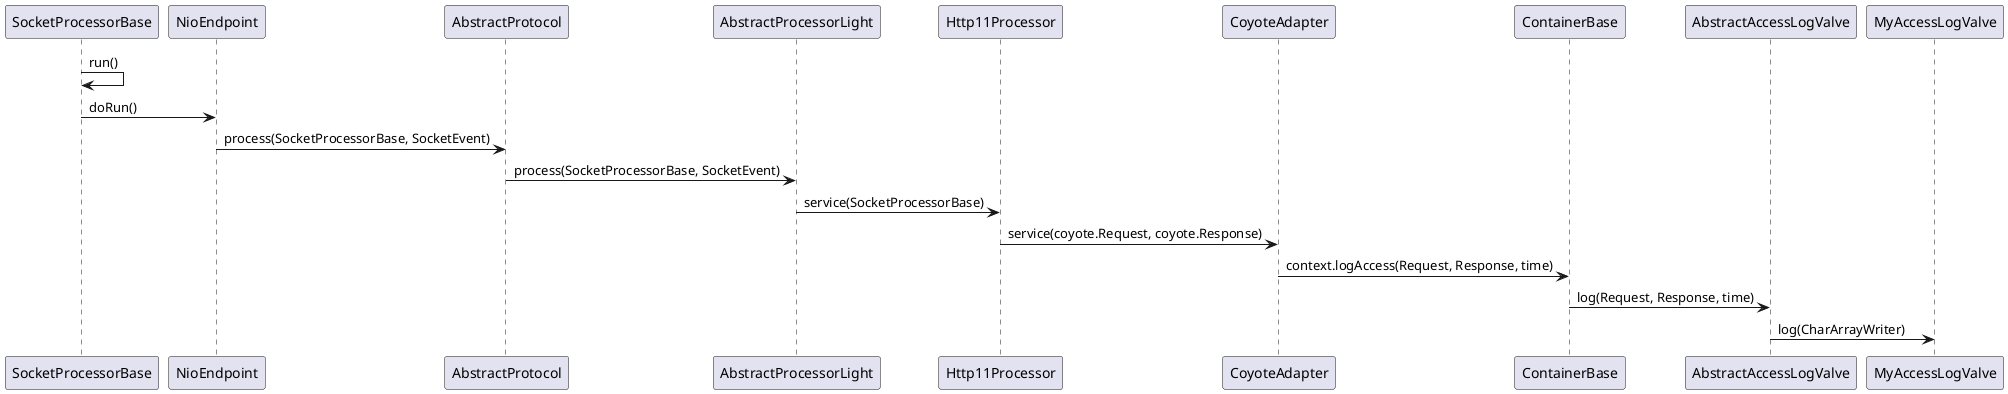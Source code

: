 @startuml

SocketProcessorBase -> SocketProcessorBase: run()
SocketProcessorBase -> NioEndpoint: doRun()
NioEndpoint -> AbstractProtocol: process(SocketProcessorBase, SocketEvent)
AbstractProtocol -> AbstractProcessorLight: process(SocketProcessorBase, SocketEvent)
AbstractProcessorLight -> Http11Processor: service(SocketProcessorBase)
Http11Processor -> CoyoteAdapter: service(coyote.Request, coyote.Response)
CoyoteAdapter -> ContainerBase: context.logAccess(Request, Response, time)
ContainerBase -> AbstractAccessLogValve: log(Request, Response, time)
AbstractAccessLogValve -> MyAccessLogValve: log(CharArrayWriter)

@enduml